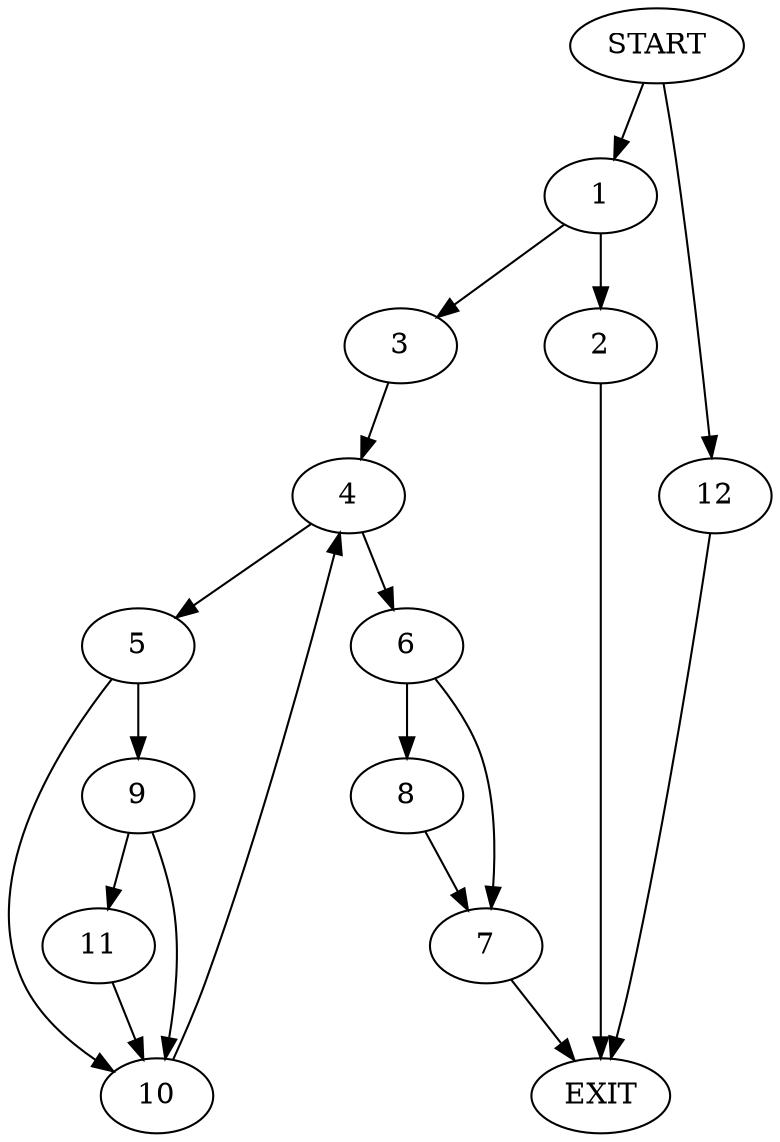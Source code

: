 digraph {
0 [label="START"]
13 [label="EXIT"]
0 -> 1
1 -> 2
1 -> 3
2 -> 13
3 -> 4
4 -> 5
4 -> 6
6 -> 7
6 -> 8
5 -> 9
5 -> 10
9 -> 11
9 -> 10
10 -> 4
11 -> 10
7 -> 13
8 -> 7
0 -> 12
12 -> 13
}
